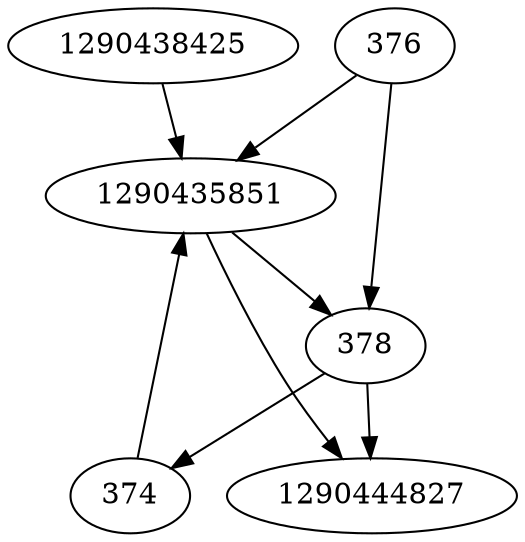strict digraph  {
1290435851;
374;
376;
1290438425;
378;
1290444827;
1290435851 -> 378;
1290435851 -> 1290444827;
374 -> 1290435851;
376 -> 378;
376 -> 1290435851;
1290438425 -> 1290435851;
378 -> 1290444827;
378 -> 374;
}

